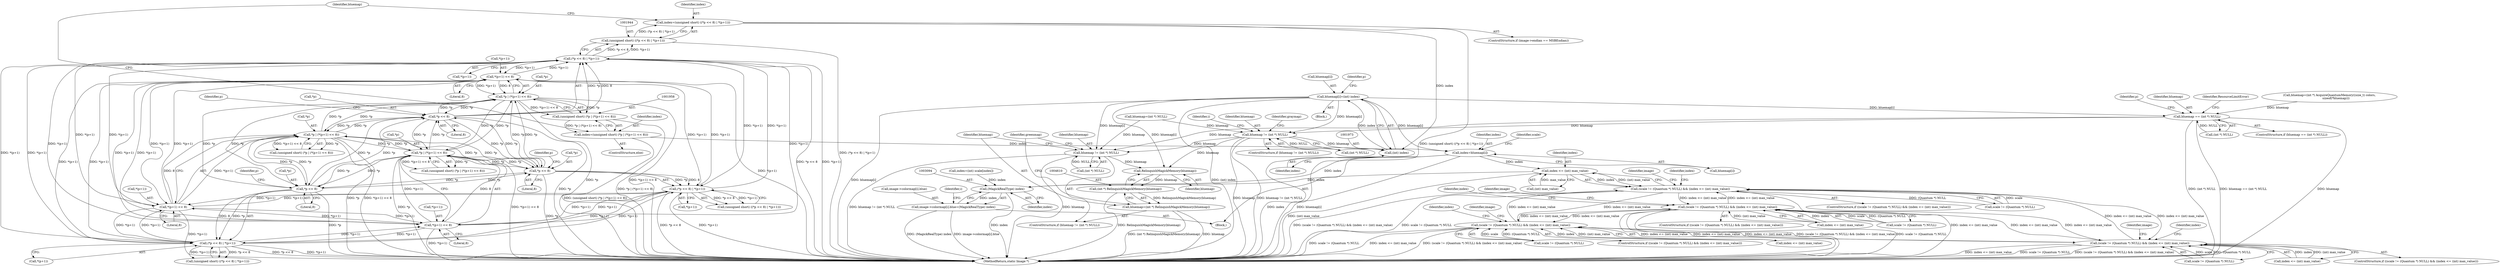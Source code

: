 digraph "0_ImageMagick_5511ef530576ed18fd636baa3bb4eda3d667665d@array" {
"1001968" [label="(Call,bluemap[i]=(int) index)"];
"1001972" [label="(Call,(int) index)"];
"1001941" [label="(Call,index=(unsigned short) ((*p << 8) | *(p+1)))"];
"1001943" [label="(Call,(unsigned short) ((*p << 8) | *(p+1)))"];
"1001945" [label="(Call,(*p << 8) | *(p+1))"];
"1001946" [label="(Call,*p << 8)"];
"1001858" [label="(Call,*p | (*(p+1) << 8))"];
"1001757" [label="(Call,*p | (*(p+1) << 8))"];
"1001845" [label="(Call,*p << 8)"];
"1001744" [label="(Call,*p << 8)"];
"1001959" [label="(Call,*p | (*(p+1) << 8))"];
"1001962" [label="(Call,*(p+1) << 8)"];
"1001861" [label="(Call,*(p+1) << 8)"];
"1001743" [label="(Call,(*p << 8) | *(p+1))"];
"1001844" [label="(Call,(*p << 8) | *(p+1))"];
"1001760" [label="(Call,*(p+1) << 8)"];
"1001955" [label="(Call,index=(unsigned short) (*p | (*(p+1) << 8)))"];
"1001957" [label="(Call,(unsigned short) (*p | (*(p+1) << 8)))"];
"1001912" [label="(Call,bluemap == (int *) NULL)"];
"1003044" [label="(Call,bluemap != (int *) NULL)"];
"1003061" [label="(Call,index=bluemap[i])"];
"1003073" [label="(Call,index <= (int) max_value)"];
"1003067" [label="(Call,(scale != (Quantum *) NULL) && (index <= (int) max_value))"];
"1002961" [label="(Call,(scale != (Quantum *) NULL) && (index <= (int) max_value))"];
"1003014" [label="(Call,(scale != (Quantum *) NULL) && (index <= (int) max_value))"];
"1003120" [label="(Call,(scale != (Quantum *) NULL) && (index <= (int) max_value))"];
"1003093" [label="(Call,(MagickRealType) index)"];
"1003085" [label="(Call,image->colormap[i].blue=(MagickRealType) index)"];
"1004602" [label="(Call,bluemap != (int *) NULL)"];
"1004611" [label="(Call,RelinquishMagickMemory(bluemap))"];
"1004609" [label="(Call,(int *) RelinquishMagickMemory(bluemap))"];
"1004607" [label="(Call,bluemap=(int *) RelinquishMagickMemory(bluemap))"];
"1001955" [label="(Call,index=(unsigned short) (*p | (*(p+1) << 8)))"];
"1001935" [label="(ControlStructure,if (image->endian == MSBEndian))"];
"1001972" [label="(Call,(int) index)"];
"1003036" [label="(Identifier,image)"];
"1001967" [label="(Literal,8)"];
"1003069" [label="(Identifier,scale)"];
"1003045" [label="(Identifier,bluemap)"];
"1001750" [label="(Identifier,p)"];
"1001954" [label="(ControlStructure,else)"];
"1003086" [label="(Call,image->colormap[i].blue)"];
"1002962" [label="(Call,scale != (Quantum *) NULL)"];
"1003093" [label="(Call,(MagickRealType) index)"];
"1003142" [label="(Identifier,image)"];
"1003074" [label="(Identifier,index)"];
"1001949" [label="(Literal,8)"];
"1001755" [label="(Call,(unsigned short) (*p | (*(p+1) << 8)))"];
"1004611" [label="(Call,RelinquishMagickMemory(bluemap))"];
"1001960" [label="(Call,*p)"];
"1003068" [label="(Call,scale != (Quantum *) NULL)"];
"1001845" [label="(Call,*p << 8)"];
"1001761" [label="(Call,*(p+1))"];
"1003060" [label="(Block,)"];
"1001947" [label="(Call,*p)"];
"1001969" [label="(Call,bluemap[i])"];
"1003061" [label="(Call,index=bluemap[i])"];
"1001962" [label="(Call,*(p+1) << 8)"];
"1003132" [label="(Identifier,index)"];
"1003079" [label="(Identifier,index)"];
"1004603" [label="(Identifier,bluemap)"];
"1001918" [label="(Identifier,ResourceLimitError)"];
"1003075" [label="(Call,(int) max_value)"];
"1001745" [label="(Call,*p)"];
"1004612" [label="(Identifier,bluemap)"];
"1001858" [label="(Call,*p | (*(p+1) << 8))"];
"1001900" [label="(Call,bluemap=(int *) AcquireQuantumMemory((size_t) colors,\n              sizeof(*bluemap)))"];
"1003066" [label="(ControlStructure,if ((scale != (Quantum *) NULL) && (index <= (int) max_value)))"];
"1003020" [label="(Call,index <= (int) max_value)"];
"1001943" [label="(Call,(unsigned short) ((*p << 8) | *(p+1)))"];
"1001959" [label="(Call,*p | (*(p+1) << 8))"];
"1001765" [label="(Literal,8)"];
"1001912" [label="(Call,bluemap == (int *) NULL)"];
"1002983" [label="(Identifier,image)"];
"1001747" [label="(Literal,8)"];
"1002960" [label="(ControlStructure,if ((scale != (Quantum *) NULL) && (index <= (int) max_value)))"];
"1001851" [label="(Identifier,p)"];
"1003119" [label="(ControlStructure,if ((scale != (Quantum *) NULL) && (index <= (int) max_value)))"];
"1003059" [label="(Identifier,i)"];
"1001744" [label="(Call,*p << 8)"];
"1002973" [label="(Identifier,index)"];
"1004602" [label="(Call,bluemap != (int *) NULL)"];
"1001757" [label="(Call,*p | (*(p+1) << 8))"];
"1001743" [label="(Call,(*p << 8) | *(p+1))"];
"1003073" [label="(Call,index <= (int) max_value)"];
"1001748" [label="(Call,*(p+1))"];
"1000387" [label="(Call,bluemap=(int *) NULL)"];
"1001970" [label="(Identifier,bluemap)"];
"1003121" [label="(Call,scale != (Quantum *) NULL)"];
"1001848" [label="(Literal,8)"];
"1003015" [label="(Call,scale != (Quantum *) NULL)"];
"1003046" [label="(Call,(int *) NULL)"];
"1001914" [label="(Call,(int *) NULL)"];
"1004644" [label="(MethodReturn,static Image *)"];
"1001974" [label="(Identifier,index)"];
"1001856" [label="(Call,(unsigned short) (*p | (*(p+1) << 8)))"];
"1002961" [label="(Call,(scale != (Quantum *) NULL) && (index <= (int) max_value))"];
"1004607" [label="(Call,bluemap=(int *) RelinquishMagickMemory(bluemap))"];
"1003026" [label="(Identifier,index)"];
"1001957" [label="(Call,(unsigned short) (*p | (*(p+1) << 8)))"];
"1001862" [label="(Call,*(p+1))"];
"1003067" [label="(Call,(scale != (Quantum *) NULL) && (index <= (int) max_value))"];
"1001976" [label="(Identifier,p)"];
"1001921" [label="(Identifier,p)"];
"1001760" [label="(Call,*(p+1) << 8)"];
"1003044" [label="(Call,bluemap != (int *) NULL)"];
"1003095" [label="(Identifier,index)"];
"1004601" [label="(ControlStructure,if (bluemap != (int *) NULL))"];
"1003063" [label="(Call,bluemap[i])"];
"1004615" [label="(Identifier,greenmap)"];
"1003126" [label="(Call,index <= (int) max_value)"];
"1001950" [label="(Call,*(p+1))"];
"1003014" [label="(Call,(scale != (Quantum *) NULL) && (index <= (int) max_value))"];
"1001968" [label="(Call,bluemap[i]=(int) index)"];
"1001741" [label="(Call,(unsigned short) ((*p << 8) | *(p+1)))"];
"1003062" [label="(Identifier,index)"];
"1001861" [label="(Call,*(p+1) << 8)"];
"1001963" [label="(Call,*(p+1))"];
"1003098" [label="(Identifier,graymap)"];
"1003078" [label="(Call,index=(int) scale[index])"];
"1001956" [label="(Identifier,index)"];
"1003085" [label="(Call,image->colormap[i].blue=(MagickRealType) index)"];
"1001911" [label="(ControlStructure,if (bluemap == (int *) NULL))"];
"1003120" [label="(Call,(scale != (Quantum *) NULL) && (index <= (int) max_value))"];
"1004609" [label="(Call,(int *) RelinquishMagickMemory(bluemap))"];
"1001846" [label="(Call,*p)"];
"1001866" [label="(Literal,8)"];
"1003051" [label="(Identifier,i)"];
"1003089" [label="(Identifier,image)"];
"1001934" [label="(Block,)"];
"1001842" [label="(Call,(unsigned short) ((*p << 8) | *(p+1)))"];
"1004604" [label="(Call,(int *) NULL)"];
"1003043" [label="(ControlStructure,if (bluemap != (int *) NULL))"];
"1001844" [label="(Call,(*p << 8) | *(p+1))"];
"1002967" [label="(Call,index <= (int) max_value)"];
"1001849" [label="(Call,*(p+1))"];
"1001758" [label="(Call,*p)"];
"1001913" [label="(Identifier,bluemap)"];
"1001942" [label="(Identifier,index)"];
"1001859" [label="(Call,*p)"];
"1003013" [label="(ControlStructure,if ((scale != (Quantum *) NULL) && (index <= (int) max_value)))"];
"1001945" [label="(Call,(*p << 8) | *(p+1))"];
"1001952" [label="(Identifier,p)"];
"1004608" [label="(Identifier,bluemap)"];
"1001941" [label="(Call,index=(unsigned short) ((*p << 8) | *(p+1)))"];
"1001946" [label="(Call,*p << 8)"];
"1001968" -> "1001934"  [label="AST: "];
"1001968" -> "1001972"  [label="CFG: "];
"1001969" -> "1001968"  [label="AST: "];
"1001972" -> "1001968"  [label="AST: "];
"1001976" -> "1001968"  [label="CFG: "];
"1001968" -> "1004644"  [label="DDG: (int) index"];
"1001968" -> "1004644"  [label="DDG: bluemap[i]"];
"1001968" -> "1001912"  [label="DDG: bluemap[i]"];
"1001972" -> "1001968"  [label="DDG: index"];
"1001968" -> "1003044"  [label="DDG: bluemap[i]"];
"1001968" -> "1003061"  [label="DDG: bluemap[i]"];
"1001968" -> "1004602"  [label="DDG: bluemap[i]"];
"1001968" -> "1004611"  [label="DDG: bluemap[i]"];
"1001972" -> "1001974"  [label="CFG: "];
"1001973" -> "1001972"  [label="AST: "];
"1001974" -> "1001972"  [label="AST: "];
"1001972" -> "1004644"  [label="DDG: index"];
"1001941" -> "1001972"  [label="DDG: index"];
"1001955" -> "1001972"  [label="DDG: index"];
"1001941" -> "1001935"  [label="AST: "];
"1001941" -> "1001943"  [label="CFG: "];
"1001942" -> "1001941"  [label="AST: "];
"1001943" -> "1001941"  [label="AST: "];
"1001970" -> "1001941"  [label="CFG: "];
"1001941" -> "1004644"  [label="DDG: (unsigned short) ((*p << 8) | *(p+1))"];
"1001943" -> "1001941"  [label="DDG: (*p << 8) | *(p+1)"];
"1001943" -> "1001945"  [label="CFG: "];
"1001944" -> "1001943"  [label="AST: "];
"1001945" -> "1001943"  [label="AST: "];
"1001943" -> "1004644"  [label="DDG: (*p << 8) | *(p+1)"];
"1001945" -> "1001943"  [label="DDG: *p << 8"];
"1001945" -> "1001943"  [label="DDG: *(p+1)"];
"1001945" -> "1001950"  [label="CFG: "];
"1001946" -> "1001945"  [label="AST: "];
"1001950" -> "1001945"  [label="AST: "];
"1001945" -> "1004644"  [label="DDG: *(p+1)"];
"1001945" -> "1004644"  [label="DDG: *p << 8"];
"1001945" -> "1001743"  [label="DDG: *(p+1)"];
"1001945" -> "1001760"  [label="DDG: *(p+1)"];
"1001945" -> "1001844"  [label="DDG: *(p+1)"];
"1001945" -> "1001861"  [label="DDG: *(p+1)"];
"1001946" -> "1001945"  [label="DDG: *p"];
"1001946" -> "1001945"  [label="DDG: 8"];
"1001861" -> "1001945"  [label="DDG: *(p+1)"];
"1001962" -> "1001945"  [label="DDG: *(p+1)"];
"1001743" -> "1001945"  [label="DDG: *(p+1)"];
"1001844" -> "1001945"  [label="DDG: *(p+1)"];
"1001760" -> "1001945"  [label="DDG: *(p+1)"];
"1001945" -> "1001962"  [label="DDG: *(p+1)"];
"1001946" -> "1001949"  [label="CFG: "];
"1001947" -> "1001946"  [label="AST: "];
"1001949" -> "1001946"  [label="AST: "];
"1001952" -> "1001946"  [label="CFG: "];
"1001946" -> "1004644"  [label="DDG: *p"];
"1001946" -> "1001744"  [label="DDG: *p"];
"1001946" -> "1001757"  [label="DDG: *p"];
"1001946" -> "1001845"  [label="DDG: *p"];
"1001946" -> "1001858"  [label="DDG: *p"];
"1001858" -> "1001946"  [label="DDG: *p"];
"1001757" -> "1001946"  [label="DDG: *p"];
"1001845" -> "1001946"  [label="DDG: *p"];
"1001744" -> "1001946"  [label="DDG: *p"];
"1001959" -> "1001946"  [label="DDG: *p"];
"1001946" -> "1001959"  [label="DDG: *p"];
"1001858" -> "1001856"  [label="AST: "];
"1001858" -> "1001861"  [label="CFG: "];
"1001859" -> "1001858"  [label="AST: "];
"1001861" -> "1001858"  [label="AST: "];
"1001856" -> "1001858"  [label="CFG: "];
"1001858" -> "1004644"  [label="DDG: *p"];
"1001858" -> "1004644"  [label="DDG: *(p+1) << 8"];
"1001858" -> "1001744"  [label="DDG: *p"];
"1001858" -> "1001757"  [label="DDG: *p"];
"1001858" -> "1001845"  [label="DDG: *p"];
"1001858" -> "1001856"  [label="DDG: *p"];
"1001858" -> "1001856"  [label="DDG: *(p+1) << 8"];
"1001757" -> "1001858"  [label="DDG: *p"];
"1001845" -> "1001858"  [label="DDG: *p"];
"1001744" -> "1001858"  [label="DDG: *p"];
"1001959" -> "1001858"  [label="DDG: *p"];
"1001861" -> "1001858"  [label="DDG: *(p+1)"];
"1001861" -> "1001858"  [label="DDG: 8"];
"1001858" -> "1001959"  [label="DDG: *p"];
"1001757" -> "1001755"  [label="AST: "];
"1001757" -> "1001760"  [label="CFG: "];
"1001758" -> "1001757"  [label="AST: "];
"1001760" -> "1001757"  [label="AST: "];
"1001755" -> "1001757"  [label="CFG: "];
"1001757" -> "1004644"  [label="DDG: *p"];
"1001757" -> "1004644"  [label="DDG: *(p+1) << 8"];
"1001757" -> "1001744"  [label="DDG: *p"];
"1001757" -> "1001755"  [label="DDG: *p"];
"1001757" -> "1001755"  [label="DDG: *(p+1) << 8"];
"1001845" -> "1001757"  [label="DDG: *p"];
"1001744" -> "1001757"  [label="DDG: *p"];
"1001959" -> "1001757"  [label="DDG: *p"];
"1001760" -> "1001757"  [label="DDG: *(p+1)"];
"1001760" -> "1001757"  [label="DDG: 8"];
"1001757" -> "1001845"  [label="DDG: *p"];
"1001757" -> "1001959"  [label="DDG: *p"];
"1001845" -> "1001844"  [label="AST: "];
"1001845" -> "1001848"  [label="CFG: "];
"1001846" -> "1001845"  [label="AST: "];
"1001848" -> "1001845"  [label="AST: "];
"1001851" -> "1001845"  [label="CFG: "];
"1001845" -> "1004644"  [label="DDG: *p"];
"1001845" -> "1001744"  [label="DDG: *p"];
"1001845" -> "1001844"  [label="DDG: *p"];
"1001845" -> "1001844"  [label="DDG: 8"];
"1001744" -> "1001845"  [label="DDG: *p"];
"1001959" -> "1001845"  [label="DDG: *p"];
"1001845" -> "1001959"  [label="DDG: *p"];
"1001744" -> "1001743"  [label="AST: "];
"1001744" -> "1001747"  [label="CFG: "];
"1001745" -> "1001744"  [label="AST: "];
"1001747" -> "1001744"  [label="AST: "];
"1001750" -> "1001744"  [label="CFG: "];
"1001744" -> "1004644"  [label="DDG: *p"];
"1001744" -> "1001743"  [label="DDG: *p"];
"1001744" -> "1001743"  [label="DDG: 8"];
"1001959" -> "1001744"  [label="DDG: *p"];
"1001744" -> "1001959"  [label="DDG: *p"];
"1001959" -> "1001957"  [label="AST: "];
"1001959" -> "1001962"  [label="CFG: "];
"1001960" -> "1001959"  [label="AST: "];
"1001962" -> "1001959"  [label="AST: "];
"1001957" -> "1001959"  [label="CFG: "];
"1001959" -> "1004644"  [label="DDG: *(p+1) << 8"];
"1001959" -> "1004644"  [label="DDG: *p"];
"1001959" -> "1001957"  [label="DDG: *p"];
"1001959" -> "1001957"  [label="DDG: *(p+1) << 8"];
"1001962" -> "1001959"  [label="DDG: *(p+1)"];
"1001962" -> "1001959"  [label="DDG: 8"];
"1001962" -> "1001967"  [label="CFG: "];
"1001963" -> "1001962"  [label="AST: "];
"1001967" -> "1001962"  [label="AST: "];
"1001962" -> "1004644"  [label="DDG: *(p+1)"];
"1001962" -> "1001743"  [label="DDG: *(p+1)"];
"1001962" -> "1001760"  [label="DDG: *(p+1)"];
"1001962" -> "1001844"  [label="DDG: *(p+1)"];
"1001962" -> "1001861"  [label="DDG: *(p+1)"];
"1001861" -> "1001962"  [label="DDG: *(p+1)"];
"1001743" -> "1001962"  [label="DDG: *(p+1)"];
"1001844" -> "1001962"  [label="DDG: *(p+1)"];
"1001760" -> "1001962"  [label="DDG: *(p+1)"];
"1001861" -> "1001866"  [label="CFG: "];
"1001862" -> "1001861"  [label="AST: "];
"1001866" -> "1001861"  [label="AST: "];
"1001861" -> "1004644"  [label="DDG: *(p+1)"];
"1001861" -> "1001743"  [label="DDG: *(p+1)"];
"1001861" -> "1001760"  [label="DDG: *(p+1)"];
"1001861" -> "1001844"  [label="DDG: *(p+1)"];
"1001743" -> "1001861"  [label="DDG: *(p+1)"];
"1001844" -> "1001861"  [label="DDG: *(p+1)"];
"1001760" -> "1001861"  [label="DDG: *(p+1)"];
"1001743" -> "1001741"  [label="AST: "];
"1001743" -> "1001748"  [label="CFG: "];
"1001748" -> "1001743"  [label="AST: "];
"1001741" -> "1001743"  [label="CFG: "];
"1001743" -> "1004644"  [label="DDG: *(p+1)"];
"1001743" -> "1004644"  [label="DDG: *p << 8"];
"1001743" -> "1001741"  [label="DDG: *p << 8"];
"1001743" -> "1001741"  [label="DDG: *(p+1)"];
"1001844" -> "1001743"  [label="DDG: *(p+1)"];
"1001760" -> "1001743"  [label="DDG: *(p+1)"];
"1001743" -> "1001760"  [label="DDG: *(p+1)"];
"1001743" -> "1001844"  [label="DDG: *(p+1)"];
"1001844" -> "1001842"  [label="AST: "];
"1001844" -> "1001849"  [label="CFG: "];
"1001849" -> "1001844"  [label="AST: "];
"1001842" -> "1001844"  [label="CFG: "];
"1001844" -> "1004644"  [label="DDG: *p << 8"];
"1001844" -> "1004644"  [label="DDG: *(p+1)"];
"1001844" -> "1001760"  [label="DDG: *(p+1)"];
"1001844" -> "1001842"  [label="DDG: *p << 8"];
"1001844" -> "1001842"  [label="DDG: *(p+1)"];
"1001760" -> "1001844"  [label="DDG: *(p+1)"];
"1001760" -> "1001765"  [label="CFG: "];
"1001761" -> "1001760"  [label="AST: "];
"1001765" -> "1001760"  [label="AST: "];
"1001760" -> "1004644"  [label="DDG: *(p+1)"];
"1001955" -> "1001954"  [label="AST: "];
"1001955" -> "1001957"  [label="CFG: "];
"1001956" -> "1001955"  [label="AST: "];
"1001957" -> "1001955"  [label="AST: "];
"1001970" -> "1001955"  [label="CFG: "];
"1001955" -> "1004644"  [label="DDG: (unsigned short) (*p | (*(p+1) << 8))"];
"1001957" -> "1001955"  [label="DDG: *p | (*(p+1) << 8)"];
"1001958" -> "1001957"  [label="AST: "];
"1001957" -> "1004644"  [label="DDG: *p | (*(p+1) << 8)"];
"1001912" -> "1001911"  [label="AST: "];
"1001912" -> "1001914"  [label="CFG: "];
"1001913" -> "1001912"  [label="AST: "];
"1001914" -> "1001912"  [label="AST: "];
"1001918" -> "1001912"  [label="CFG: "];
"1001921" -> "1001912"  [label="CFG: "];
"1001912" -> "1004644"  [label="DDG: (int *) NULL"];
"1001912" -> "1004644"  [label="DDG: bluemap == (int *) NULL"];
"1001912" -> "1004644"  [label="DDG: bluemap"];
"1001900" -> "1001912"  [label="DDG: bluemap"];
"1001914" -> "1001912"  [label="DDG: NULL"];
"1001912" -> "1003044"  [label="DDG: bluemap"];
"1001912" -> "1004602"  [label="DDG: bluemap"];
"1003044" -> "1003043"  [label="AST: "];
"1003044" -> "1003046"  [label="CFG: "];
"1003045" -> "1003044"  [label="AST: "];
"1003046" -> "1003044"  [label="AST: "];
"1003051" -> "1003044"  [label="CFG: "];
"1003098" -> "1003044"  [label="CFG: "];
"1003044" -> "1004644"  [label="DDG: bluemap != (int *) NULL"];
"1003044" -> "1004644"  [label="DDG: bluemap"];
"1000387" -> "1003044"  [label="DDG: bluemap"];
"1003046" -> "1003044"  [label="DDG: NULL"];
"1003044" -> "1003061"  [label="DDG: bluemap"];
"1003044" -> "1004602"  [label="DDG: bluemap"];
"1003044" -> "1004611"  [label="DDG: bluemap"];
"1003061" -> "1003060"  [label="AST: "];
"1003061" -> "1003063"  [label="CFG: "];
"1003062" -> "1003061"  [label="AST: "];
"1003063" -> "1003061"  [label="AST: "];
"1003069" -> "1003061"  [label="CFG: "];
"1003061" -> "1004644"  [label="DDG: bluemap[i]"];
"1003061" -> "1003073"  [label="DDG: index"];
"1003061" -> "1003093"  [label="DDG: index"];
"1003073" -> "1003067"  [label="AST: "];
"1003073" -> "1003075"  [label="CFG: "];
"1003074" -> "1003073"  [label="AST: "];
"1003075" -> "1003073"  [label="AST: "];
"1003067" -> "1003073"  [label="CFG: "];
"1003073" -> "1004644"  [label="DDG: (int) max_value"];
"1003073" -> "1003067"  [label="DDG: index"];
"1003073" -> "1003067"  [label="DDG: (int) max_value"];
"1003075" -> "1003073"  [label="DDG: max_value"];
"1003073" -> "1003093"  [label="DDG: index"];
"1003067" -> "1003066"  [label="AST: "];
"1003067" -> "1003068"  [label="CFG: "];
"1003068" -> "1003067"  [label="AST: "];
"1003079" -> "1003067"  [label="CFG: "];
"1003089" -> "1003067"  [label="CFG: "];
"1003067" -> "1004644"  [label="DDG: scale != (Quantum *) NULL"];
"1003067" -> "1004644"  [label="DDG: index <= (int) max_value"];
"1003067" -> "1004644"  [label="DDG: (scale != (Quantum *) NULL) && (index <= (int) max_value)"];
"1003067" -> "1002961"  [label="DDG: index <= (int) max_value"];
"1003067" -> "1003014"  [label="DDG: index <= (int) max_value"];
"1003068" -> "1003067"  [label="DDG: scale"];
"1003068" -> "1003067"  [label="DDG: (Quantum *) NULL"];
"1002961" -> "1003067"  [label="DDG: index <= (int) max_value"];
"1003014" -> "1003067"  [label="DDG: index <= (int) max_value"];
"1003120" -> "1003067"  [label="DDG: index <= (int) max_value"];
"1003067" -> "1003120"  [label="DDG: index <= (int) max_value"];
"1002961" -> "1002960"  [label="AST: "];
"1002961" -> "1002962"  [label="CFG: "];
"1002961" -> "1002967"  [label="CFG: "];
"1002962" -> "1002961"  [label="AST: "];
"1002967" -> "1002961"  [label="AST: "];
"1002973" -> "1002961"  [label="CFG: "];
"1002983" -> "1002961"  [label="CFG: "];
"1002961" -> "1004644"  [label="DDG: index <= (int) max_value"];
"1002961" -> "1004644"  [label="DDG: (scale != (Quantum *) NULL) && (index <= (int) max_value)"];
"1002961" -> "1004644"  [label="DDG: scale != (Quantum *) NULL"];
"1002962" -> "1002961"  [label="DDG: scale"];
"1002962" -> "1002961"  [label="DDG: (Quantum *) NULL"];
"1002967" -> "1002961"  [label="DDG: index"];
"1002967" -> "1002961"  [label="DDG: (int) max_value"];
"1003014" -> "1002961"  [label="DDG: index <= (int) max_value"];
"1003120" -> "1002961"  [label="DDG: index <= (int) max_value"];
"1002961" -> "1003014"  [label="DDG: index <= (int) max_value"];
"1002961" -> "1003120"  [label="DDG: index <= (int) max_value"];
"1003014" -> "1003013"  [label="AST: "];
"1003014" -> "1003015"  [label="CFG: "];
"1003014" -> "1003020"  [label="CFG: "];
"1003015" -> "1003014"  [label="AST: "];
"1003020" -> "1003014"  [label="AST: "];
"1003026" -> "1003014"  [label="CFG: "];
"1003036" -> "1003014"  [label="CFG: "];
"1003014" -> "1004644"  [label="DDG: index <= (int) max_value"];
"1003014" -> "1004644"  [label="DDG: (scale != (Quantum *) NULL) && (index <= (int) max_value)"];
"1003014" -> "1004644"  [label="DDG: scale != (Quantum *) NULL"];
"1003015" -> "1003014"  [label="DDG: scale"];
"1003015" -> "1003014"  [label="DDG: (Quantum *) NULL"];
"1003020" -> "1003014"  [label="DDG: index"];
"1003020" -> "1003014"  [label="DDG: (int) max_value"];
"1003120" -> "1003014"  [label="DDG: index <= (int) max_value"];
"1003014" -> "1003120"  [label="DDG: index <= (int) max_value"];
"1003120" -> "1003119"  [label="AST: "];
"1003120" -> "1003121"  [label="CFG: "];
"1003120" -> "1003126"  [label="CFG: "];
"1003121" -> "1003120"  [label="AST: "];
"1003126" -> "1003120"  [label="AST: "];
"1003132" -> "1003120"  [label="CFG: "];
"1003142" -> "1003120"  [label="CFG: "];
"1003120" -> "1004644"  [label="DDG: scale != (Quantum *) NULL"];
"1003120" -> "1004644"  [label="DDG: (scale != (Quantum *) NULL) && (index <= (int) max_value)"];
"1003120" -> "1004644"  [label="DDG: index <= (int) max_value"];
"1003121" -> "1003120"  [label="DDG: scale"];
"1003121" -> "1003120"  [label="DDG: (Quantum *) NULL"];
"1003126" -> "1003120"  [label="DDG: index"];
"1003126" -> "1003120"  [label="DDG: (int) max_value"];
"1003093" -> "1003085"  [label="AST: "];
"1003093" -> "1003095"  [label="CFG: "];
"1003094" -> "1003093"  [label="AST: "];
"1003095" -> "1003093"  [label="AST: "];
"1003085" -> "1003093"  [label="CFG: "];
"1003093" -> "1004644"  [label="DDG: index"];
"1003093" -> "1003085"  [label="DDG: index"];
"1003078" -> "1003093"  [label="DDG: index"];
"1003085" -> "1003060"  [label="AST: "];
"1003086" -> "1003085"  [label="AST: "];
"1003059" -> "1003085"  [label="CFG: "];
"1003085" -> "1004644"  [label="DDG: image->colormap[i].blue"];
"1003085" -> "1004644"  [label="DDG: (MagickRealType) index"];
"1004602" -> "1004601"  [label="AST: "];
"1004602" -> "1004604"  [label="CFG: "];
"1004603" -> "1004602"  [label="AST: "];
"1004604" -> "1004602"  [label="AST: "];
"1004608" -> "1004602"  [label="CFG: "];
"1004615" -> "1004602"  [label="CFG: "];
"1004602" -> "1004644"  [label="DDG: bluemap"];
"1004602" -> "1004644"  [label="DDG: bluemap != (int *) NULL"];
"1000387" -> "1004602"  [label="DDG: bluemap"];
"1004604" -> "1004602"  [label="DDG: NULL"];
"1004602" -> "1004611"  [label="DDG: bluemap"];
"1004611" -> "1004609"  [label="AST: "];
"1004611" -> "1004612"  [label="CFG: "];
"1004612" -> "1004611"  [label="AST: "];
"1004609" -> "1004611"  [label="CFG: "];
"1004611" -> "1004609"  [label="DDG: bluemap"];
"1004609" -> "1004607"  [label="AST: "];
"1004610" -> "1004609"  [label="AST: "];
"1004607" -> "1004609"  [label="CFG: "];
"1004609" -> "1004644"  [label="DDG: RelinquishMagickMemory(bluemap)"];
"1004609" -> "1004607"  [label="DDG: RelinquishMagickMemory(bluemap)"];
"1004607" -> "1004601"  [label="AST: "];
"1004608" -> "1004607"  [label="AST: "];
"1004615" -> "1004607"  [label="CFG: "];
"1004607" -> "1004644"  [label="DDG: bluemap"];
"1004607" -> "1004644"  [label="DDG: (int *) RelinquishMagickMemory(bluemap)"];
}
